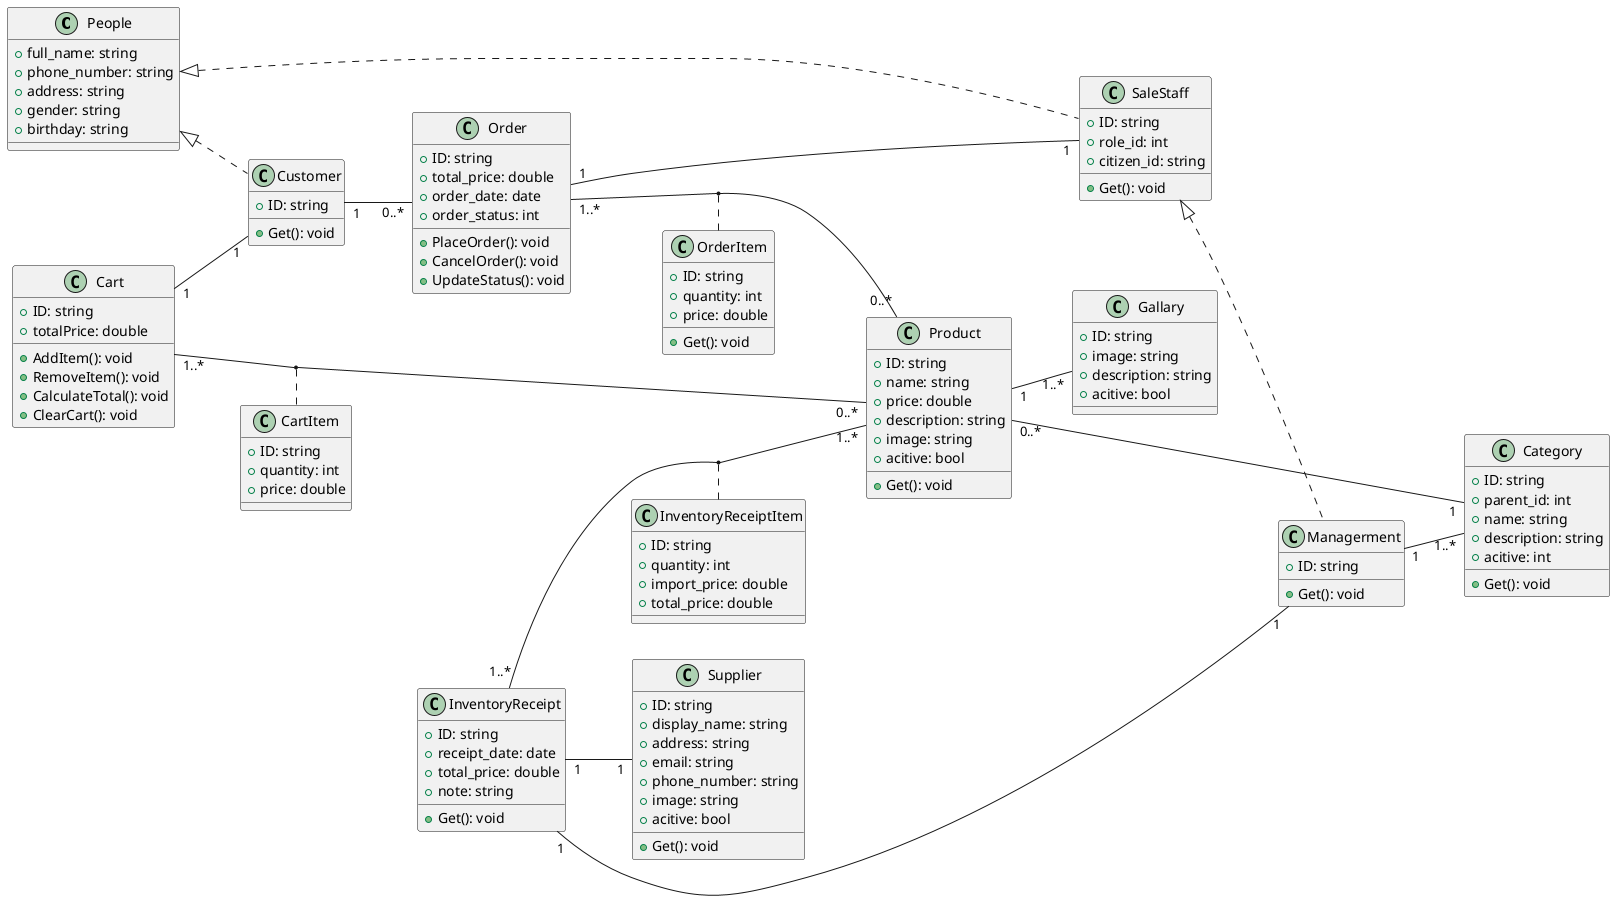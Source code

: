 @startuml ClassSN

left to right direction

' --------------- ACTOR ---------------

class People {
    + full_name: string
    + phone_number: string
    + address: string
    + gender: string
    + birthday: string
}

class Managerment {
    + ID: string
    'Method
    + Get(): void
}

class SaleStaff {
    + ID: string
    + role_id: int
    + citizen_id: string
    
    'Method
    + Get(): void
}

class Customer {
    + ID: string
    'Method
    + Get(): void
}

' --------------- UC ---------------
class Product {
    + ID: string
    + name: string
    + price: double
    + description: string
    + image: string
    + acitive: bool
    'Method
    + Get(): void
}

class Supplier {
    + ID: string
    + display_name: string
    + address: string
    + email: string
    + phone_number: string
    + image: string
    + acitive: bool
    'Method
    + Get(): void
}

'--- Export ---
class Cart {
    + ID: string
    + totalPrice: double
    'Method
    + AddItem(): void
    + RemoveItem(): void
    + CalculateTotal(): void
    + ClearCart(): void
}

class CartItem {
    + ID: string
    + quantity: int
    + price: double
}
class Order {
    + ID: string
    + total_price: double
    + order_date: date
    + order_status: int
    'Method
    + PlaceOrder(): void
    + CancelOrder(): void
    + UpdateStatus(): void
}

class OrderItem {
    + ID: string
    + quantity: int
    + price: double
    
    'Method
    + Get(): void
}

'--- Export ---

class InventoryReceipt {
    + ID: string
    + receipt_date: date
    + total_price: double
    + note: string
    'Method
    + Get(): void
}
class InventoryReceiptItem {
    + ID: string
    + quantity: int
    + import_price: double
    + total_price: double
}

class Gallary {
    + ID: string
    + image: string
    + description: string
    + acitive: bool
}

class Category {
    + ID: string
    + parent_id: int
    + name: string
    + description: string
    + acitive: int
    'Method
    + Get(): void
}

'-------------------------Connection-------------------------
People <|.. SaleStaff
People <|.. Customer

SaleStaff <|..  Managerment

Managerment "1" -- "1..*" Category
Customer "1" -- "0..*" Order

Product "1" -- "1..*" Gallary

Cart "1" -- "1" Customer
Cart "1..*" -- "0..*" Product
(Cart, Product) .. CartItem

Order "1" ---- "1" SaleStaff
Order "1..*" -- "0..*" Product
(Order, Product) .. OrderItem

InventoryReceipt "1" -- "1" Supplier
InventoryReceipt "1" -- "1" Managerment
InventoryReceipt "1..*" -- "1..*" Product
(InventoryReceipt, Product) .. InventoryReceiptItem



Product "0..*" -- "1" Category

@enduml
